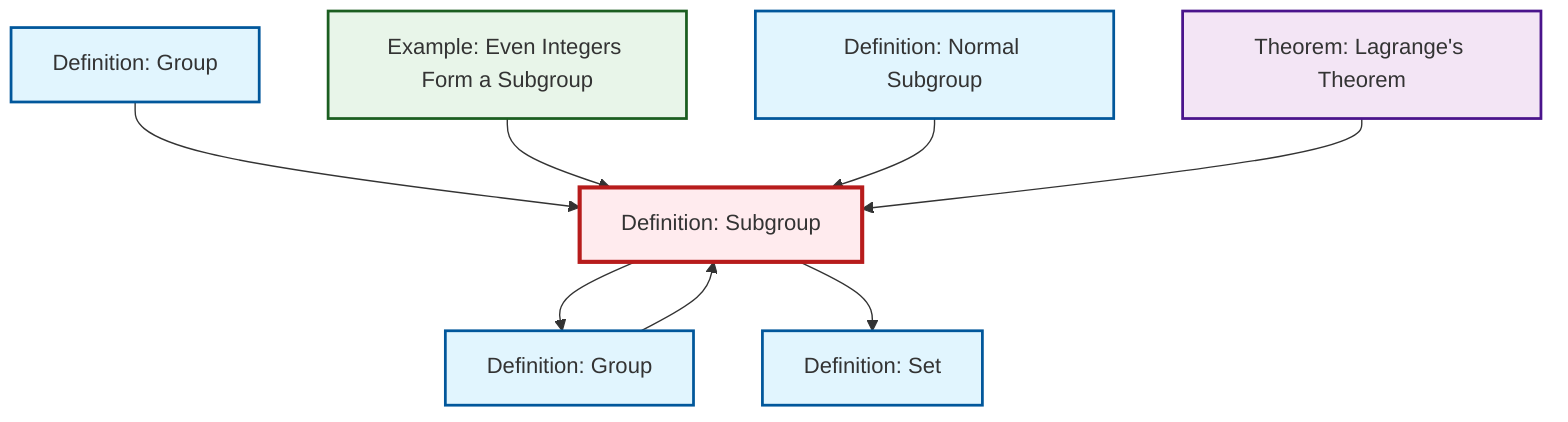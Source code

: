 graph TD
    classDef definition fill:#e1f5fe,stroke:#01579b,stroke-width:2px
    classDef theorem fill:#f3e5f5,stroke:#4a148c,stroke-width:2px
    classDef axiom fill:#fff3e0,stroke:#e65100,stroke-width:2px
    classDef example fill:#e8f5e9,stroke:#1b5e20,stroke-width:2px
    classDef current fill:#ffebee,stroke:#b71c1c,stroke-width:3px
    thm-lagrange["Theorem: Lagrange's Theorem"]:::theorem
    ex-even-integers-subgroup["Example: Even Integers Form a Subgroup"]:::example
    def-subgroup["Definition: Subgroup"]:::definition
    def-group["Definition: Group"]:::definition
    def-normal-subgroup["Definition: Normal Subgroup"]:::definition
    def-set["Definition: Set"]:::definition
    def-group-example["Definition: Group"]:::definition
    def-group-example --> def-subgroup
    ex-even-integers-subgroup --> def-subgroup
    def-normal-subgroup --> def-subgroup
    def-group --> def-subgroup
    def-subgroup --> def-group
    def-subgroup --> def-set
    thm-lagrange --> def-subgroup
    class def-subgroup current